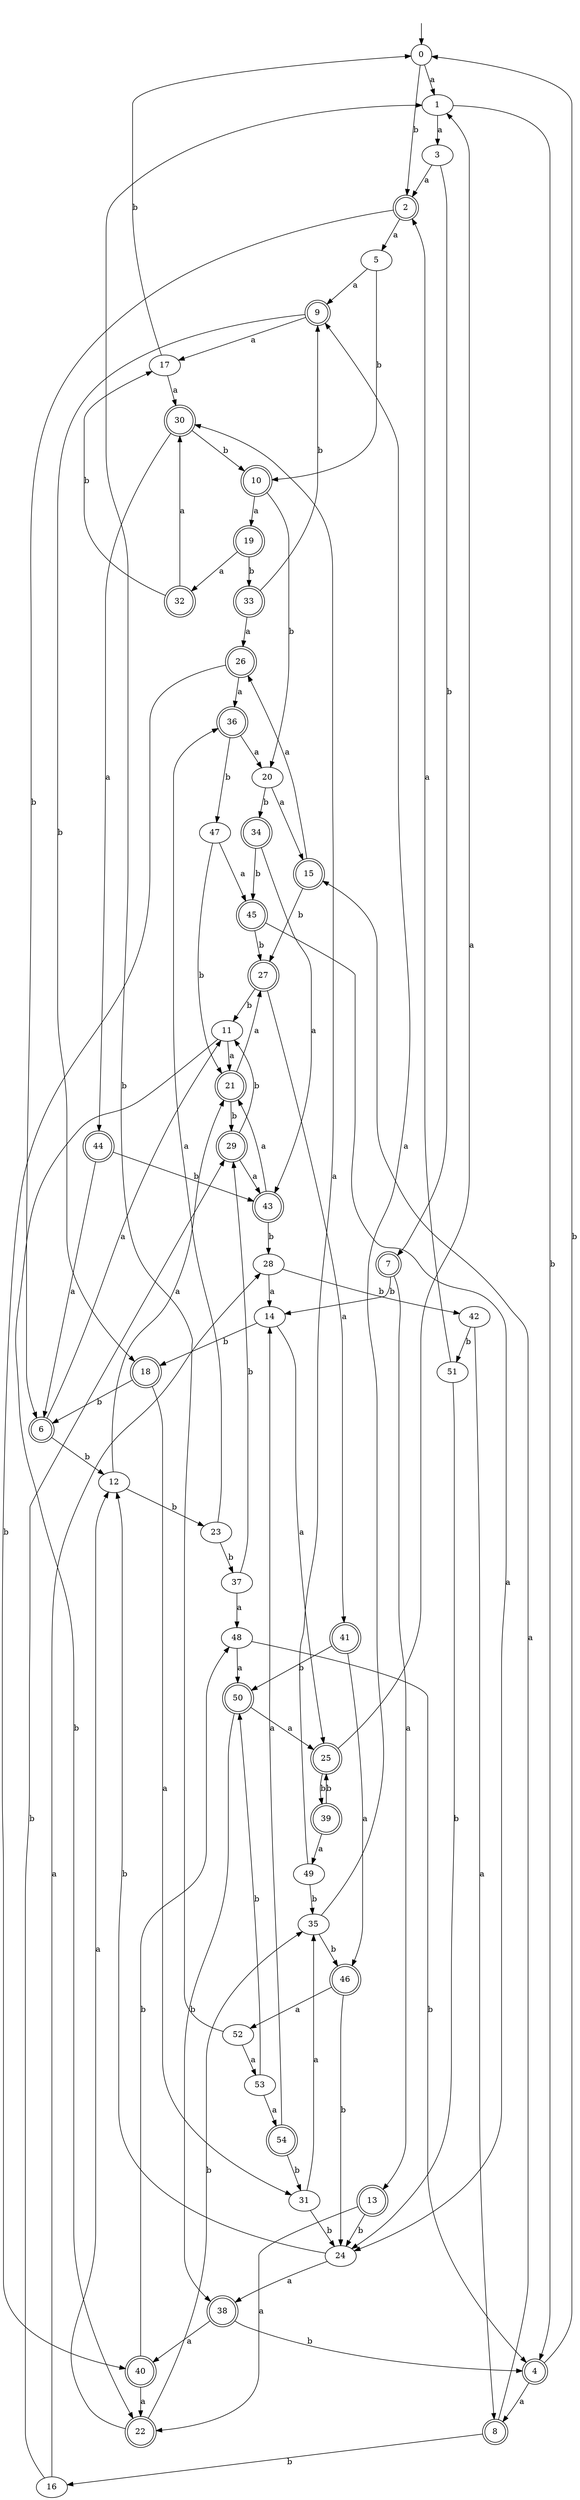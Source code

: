 digraph RandomDFA {
  __start0 [label="", shape=none];
  __start0 -> 0 [label=""];
  0 [shape=circle]
  0 -> 1 [label="a"]
  0 -> 2 [label="b"]
  1
  1 -> 3 [label="a"]
  1 -> 4 [label="b"]
  2 [shape=doublecircle]
  2 -> 5 [label="a"]
  2 -> 6 [label="b"]
  3
  3 -> 2 [label="a"]
  3 -> 7 [label="b"]
  4 [shape=doublecircle]
  4 -> 8 [label="a"]
  4 -> 0 [label="b"]
  5
  5 -> 9 [label="a"]
  5 -> 10 [label="b"]
  6 [shape=doublecircle]
  6 -> 11 [label="a"]
  6 -> 12 [label="b"]
  7 [shape=doublecircle]
  7 -> 13 [label="a"]
  7 -> 14 [label="b"]
  8 [shape=doublecircle]
  8 -> 15 [label="a"]
  8 -> 16 [label="b"]
  9 [shape=doublecircle]
  9 -> 17 [label="a"]
  9 -> 18 [label="b"]
  10 [shape=doublecircle]
  10 -> 19 [label="a"]
  10 -> 20 [label="b"]
  11
  11 -> 21 [label="a"]
  11 -> 22 [label="b"]
  12
  12 -> 21 [label="a"]
  12 -> 23 [label="b"]
  13 [shape=doublecircle]
  13 -> 22 [label="a"]
  13 -> 24 [label="b"]
  14
  14 -> 25 [label="a"]
  14 -> 18 [label="b"]
  15 [shape=doublecircle]
  15 -> 26 [label="a"]
  15 -> 27 [label="b"]
  16
  16 -> 28 [label="a"]
  16 -> 29 [label="b"]
  17
  17 -> 30 [label="a"]
  17 -> 0 [label="b"]
  18 [shape=doublecircle]
  18 -> 31 [label="a"]
  18 -> 6 [label="b"]
  19 [shape=doublecircle]
  19 -> 32 [label="a"]
  19 -> 33 [label="b"]
  20
  20 -> 15 [label="a"]
  20 -> 34 [label="b"]
  21 [shape=doublecircle]
  21 -> 27 [label="a"]
  21 -> 29 [label="b"]
  22 [shape=doublecircle]
  22 -> 12 [label="a"]
  22 -> 35 [label="b"]
  23
  23 -> 36 [label="a"]
  23 -> 37 [label="b"]
  24
  24 -> 38 [label="a"]
  24 -> 12 [label="b"]
  25 [shape=doublecircle]
  25 -> 1 [label="a"]
  25 -> 39 [label="b"]
  26 [shape=doublecircle]
  26 -> 36 [label="a"]
  26 -> 40 [label="b"]
  27 [shape=doublecircle]
  27 -> 41 [label="a"]
  27 -> 11 [label="b"]
  28
  28 -> 14 [label="a"]
  28 -> 42 [label="b"]
  29 [shape=doublecircle]
  29 -> 43 [label="a"]
  29 -> 11 [label="b"]
  30 [shape=doublecircle]
  30 -> 44 [label="a"]
  30 -> 10 [label="b"]
  31
  31 -> 35 [label="a"]
  31 -> 24 [label="b"]
  32 [shape=doublecircle]
  32 -> 30 [label="a"]
  32 -> 17 [label="b"]
  33 [shape=doublecircle]
  33 -> 26 [label="a"]
  33 -> 9 [label="b"]
  34 [shape=doublecircle]
  34 -> 43 [label="a"]
  34 -> 45 [label="b"]
  35
  35 -> 9 [label="a"]
  35 -> 46 [label="b"]
  36 [shape=doublecircle]
  36 -> 20 [label="a"]
  36 -> 47 [label="b"]
  37
  37 -> 48 [label="a"]
  37 -> 29 [label="b"]
  38 [shape=doublecircle]
  38 -> 40 [label="a"]
  38 -> 4 [label="b"]
  39 [shape=doublecircle]
  39 -> 49 [label="a"]
  39 -> 25 [label="b"]
  40 [shape=doublecircle]
  40 -> 22 [label="a"]
  40 -> 48 [label="b"]
  41 [shape=doublecircle]
  41 -> 46 [label="a"]
  41 -> 50 [label="b"]
  42
  42 -> 8 [label="a"]
  42 -> 51 [label="b"]
  43 [shape=doublecircle]
  43 -> 21 [label="a"]
  43 -> 28 [label="b"]
  44 [shape=doublecircle]
  44 -> 6 [label="a"]
  44 -> 43 [label="b"]
  45 [shape=doublecircle]
  45 -> 24 [label="a"]
  45 -> 27 [label="b"]
  46 [shape=doublecircle]
  46 -> 52 [label="a"]
  46 -> 24 [label="b"]
  47
  47 -> 45 [label="a"]
  47 -> 21 [label="b"]
  48
  48 -> 50 [label="a"]
  48 -> 4 [label="b"]
  49
  49 -> 30 [label="a"]
  49 -> 35 [label="b"]
  50 [shape=doublecircle]
  50 -> 25 [label="a"]
  50 -> 38 [label="b"]
  51
  51 -> 2 [label="a"]
  51 -> 24 [label="b"]
  52
  52 -> 53 [label="a"]
  52 -> 1 [label="b"]
  53
  53 -> 54 [label="a"]
  53 -> 50 [label="b"]
  54 [shape=doublecircle]
  54 -> 14 [label="a"]
  54 -> 31 [label="b"]
}
